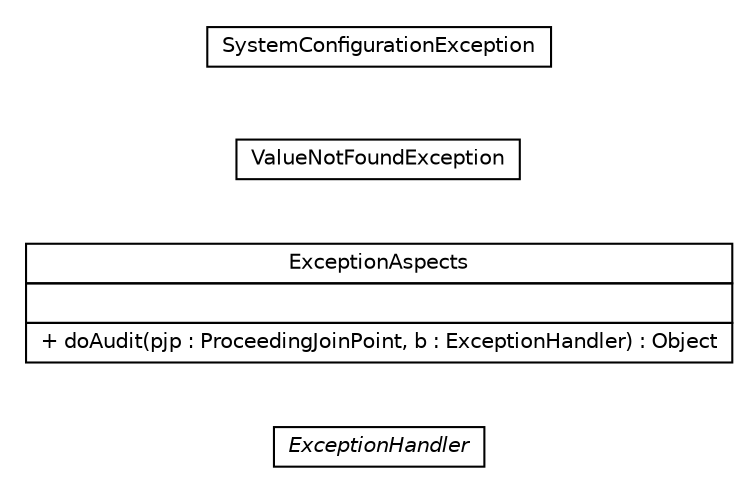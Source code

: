 #!/usr/local/bin/dot
#
# Class diagram 
# Generated by UMLGraph version 5.1 (http://www.umlgraph.org/)
#

digraph G {
	edge [fontname="Helvetica",fontsize=10,labelfontname="Helvetica",labelfontsize=10];
	node [fontname="Helvetica",fontsize=10,shape=plaintext];
	nodesep=0.25;
	ranksep=0.5;
	rankdir=LR;
	// com.inn.headstartdemo.exceptions.ExceptionHandler
	c2575 [label=<<table title="com.inn.headstartdemo.exceptions.ExceptionHandler" border="0" cellborder="1" cellspacing="0" cellpadding="2" port="p" href="./ExceptionHandler.html">
		<tr><td><table border="0" cellspacing="0" cellpadding="1">
<tr><td align="center" balign="center"><font face="Helvetica-Oblique"> ExceptionHandler </font></td></tr>
		</table></td></tr>
		</table>>, fontname="Helvetica", fontcolor="black", fontsize=10.0];
	// com.inn.headstartdemo.exceptions.ExceptionAspects
	c2576 [label=<<table title="com.inn.headstartdemo.exceptions.ExceptionAspects" border="0" cellborder="1" cellspacing="0" cellpadding="2" port="p" href="./ExceptionAspects.html">
		<tr><td><table border="0" cellspacing="0" cellpadding="1">
<tr><td align="center" balign="center"> ExceptionAspects </td></tr>
		</table></td></tr>
		<tr><td><table border="0" cellspacing="0" cellpadding="1">
<tr><td align="left" balign="left">  </td></tr>
		</table></td></tr>
		<tr><td><table border="0" cellspacing="0" cellpadding="1">
<tr><td align="left" balign="left"> + doAudit(pjp : ProceedingJoinPoint, b : ExceptionHandler) : Object </td></tr>
		</table></td></tr>
		</table>>, fontname="Helvetica", fontcolor="black", fontsize=10.0];
	// com.inn.headstartdemo.exceptions.ValueNotFoundException
	c2577 [label=<<table title="com.inn.headstartdemo.exceptions.ValueNotFoundException" border="0" cellborder="1" cellspacing="0" cellpadding="2" port="p" href="./ValueNotFoundException.html">
		<tr><td><table border="0" cellspacing="0" cellpadding="1">
<tr><td align="center" balign="center"> ValueNotFoundException </td></tr>
		</table></td></tr>
		</table>>, fontname="Helvetica", fontcolor="black", fontsize=10.0];
	// com.inn.headstartdemo.exceptions.SystemConfigurationException
	c2578 [label=<<table title="com.inn.headstartdemo.exceptions.SystemConfigurationException" border="0" cellborder="1" cellspacing="0" cellpadding="2" port="p" href="./SystemConfigurationException.html">
		<tr><td><table border="0" cellspacing="0" cellpadding="1">
<tr><td align="center" balign="center"> SystemConfigurationException </td></tr>
		</table></td></tr>
		</table>>, fontname="Helvetica", fontcolor="black", fontsize=10.0];
}

